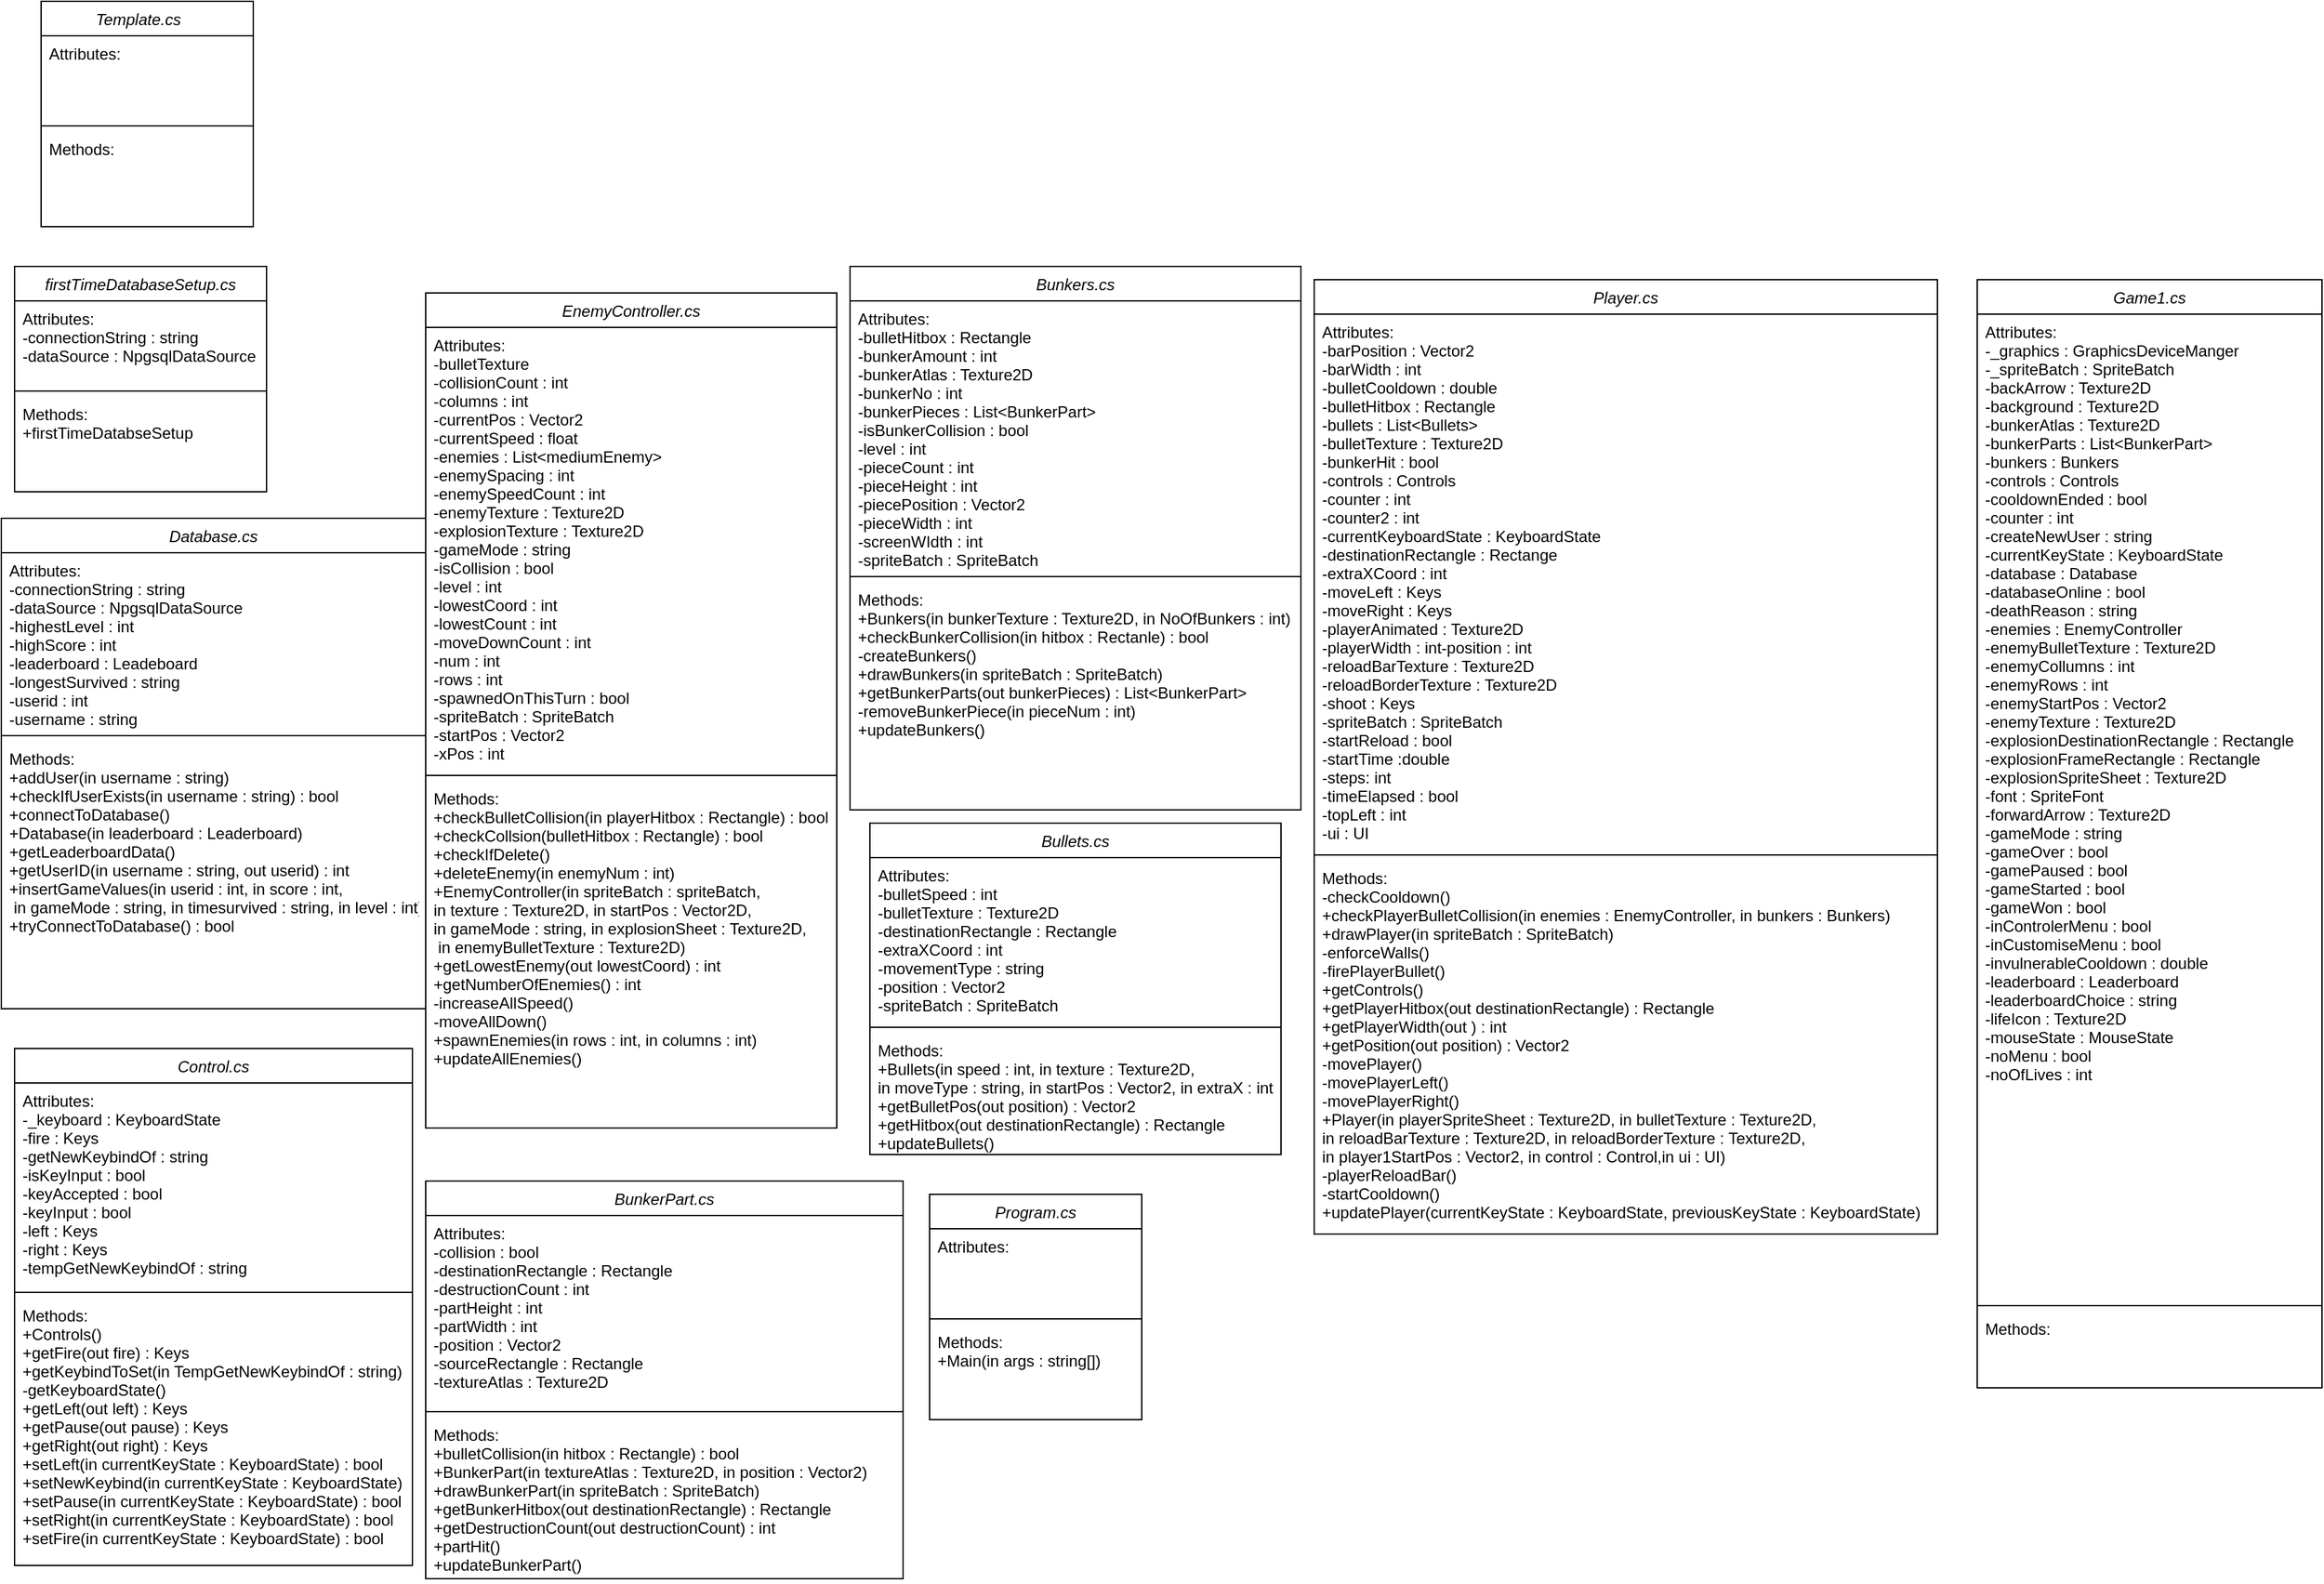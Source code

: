 <mxfile version="26.2.14">
  <diagram id="C5RBs43oDa-KdzZeNtuy" name="Page-1">
    <mxGraphModel dx="2223" dy="1588" grid="1" gridSize="10" guides="1" tooltips="1" connect="1" arrows="1" fold="1" page="1" pageScale="1" pageWidth="827" pageHeight="1169" math="0" shadow="0">
      <root>
        <mxCell id="WIyWlLk6GJQsqaUBKTNV-0" />
        <mxCell id="WIyWlLk6GJQsqaUBKTNV-1" parent="WIyWlLk6GJQsqaUBKTNV-0" />
        <mxCell id="O_Iu7wewRbFOWmEhXOTa-0" value="BunkerPart.cs" style="swimlane;fontStyle=2;align=center;verticalAlign=top;childLayout=stackLayout;horizontal=1;startSize=26;horizontalStack=0;resizeParent=1;resizeLast=0;collapsible=1;marginBottom=0;rounded=0;shadow=0;strokeWidth=1;" parent="WIyWlLk6GJQsqaUBKTNV-1" vertex="1">
          <mxGeometry x="-500" y="700" width="360" height="300" as="geometry">
            <mxRectangle x="230" y="140" width="160" height="26" as="alternateBounds" />
          </mxGeometry>
        </mxCell>
        <mxCell id="O_Iu7wewRbFOWmEhXOTa-1" value="Attributes:&#xa;-collision : bool&#xa;-destinationRectangle : Rectangle&#xa;-destructionCount : int&#xa;-partHeight : int&#xa;-partWidth : int&#xa;-position : Vector2&#xa;-sourceRectangle : Rectangle&#xa;-textureAtlas : Texture2D" style="text;align=left;verticalAlign=top;spacingLeft=4;spacingRight=4;overflow=hidden;rotatable=0;points=[[0,0.5],[1,0.5]];portConstraint=eastwest;" parent="O_Iu7wewRbFOWmEhXOTa-0" vertex="1">
          <mxGeometry y="26" width="360" height="144" as="geometry" />
        </mxCell>
        <mxCell id="O_Iu7wewRbFOWmEhXOTa-4" value="" style="line;html=1;strokeWidth=1;align=left;verticalAlign=middle;spacingTop=-1;spacingLeft=3;spacingRight=3;rotatable=0;labelPosition=right;points=[];portConstraint=eastwest;" parent="O_Iu7wewRbFOWmEhXOTa-0" vertex="1">
          <mxGeometry y="170" width="360" height="8" as="geometry" />
        </mxCell>
        <mxCell id="O_Iu7wewRbFOWmEhXOTa-5" value="Methods:&#xa;+bulletCollision(in hitbox : Rectangle) : bool&#xa;+BunkerPart(in textureAtlas : Texture2D, in position : Vector2)&#xa;+drawBunkerPart(in spriteBatch : SpriteBatch)&#xa;+getBunkerHitbox(out destinationRectangle) : Rectangle&#xa;+getDestructionCount(out destructionCount) : int&#xa;+partHit()&#xa;+updateBunkerPart()&#xa;" style="text;align=left;verticalAlign=top;spacingLeft=4;spacingRight=4;overflow=hidden;rotatable=0;points=[[0,0.5],[1,0.5]];portConstraint=eastwest;" parent="O_Iu7wewRbFOWmEhXOTa-0" vertex="1">
          <mxGeometry y="178" width="360" height="122" as="geometry" />
        </mxCell>
        <mxCell id="5pHdjBUKX7h2DvzLs-W2-0" value="Template.cs    " style="swimlane;fontStyle=2;align=center;verticalAlign=top;childLayout=stackLayout;horizontal=1;startSize=26;horizontalStack=0;resizeParent=1;resizeLast=0;collapsible=1;marginBottom=0;rounded=0;shadow=0;strokeWidth=1;" parent="WIyWlLk6GJQsqaUBKTNV-1" vertex="1">
          <mxGeometry x="-790" y="-190" width="160" height="170" as="geometry">
            <mxRectangle x="230" y="140" width="160" height="26" as="alternateBounds" />
          </mxGeometry>
        </mxCell>
        <mxCell id="5pHdjBUKX7h2DvzLs-W2-1" value="Attributes:&#xa;" style="text;align=left;verticalAlign=top;spacingLeft=4;spacingRight=4;overflow=hidden;rotatable=0;points=[[0,0.5],[1,0.5]];portConstraint=eastwest;" parent="5pHdjBUKX7h2DvzLs-W2-0" vertex="1">
          <mxGeometry y="26" width="160" height="64" as="geometry" />
        </mxCell>
        <mxCell id="5pHdjBUKX7h2DvzLs-W2-2" value="" style="line;html=1;strokeWidth=1;align=left;verticalAlign=middle;spacingTop=-1;spacingLeft=3;spacingRight=3;rotatable=0;labelPosition=right;points=[];portConstraint=eastwest;" parent="5pHdjBUKX7h2DvzLs-W2-0" vertex="1">
          <mxGeometry y="90" width="160" height="8" as="geometry" />
        </mxCell>
        <mxCell id="5pHdjBUKX7h2DvzLs-W2-3" value="Methods:" style="text;align=left;verticalAlign=top;spacingLeft=4;spacingRight=4;overflow=hidden;rotatable=0;points=[[0,0.5],[1,0.5]];portConstraint=eastwest;" parent="5pHdjBUKX7h2DvzLs-W2-0" vertex="1">
          <mxGeometry y="98" width="160" height="58" as="geometry" />
        </mxCell>
        <mxCell id="5pHdjBUKX7h2DvzLs-W2-4" value="Bunkers.cs" style="swimlane;fontStyle=2;align=center;verticalAlign=top;childLayout=stackLayout;horizontal=1;startSize=26;horizontalStack=0;resizeParent=1;resizeLast=0;collapsible=1;marginBottom=0;rounded=0;shadow=0;strokeWidth=1;" parent="WIyWlLk6GJQsqaUBKTNV-1" vertex="1">
          <mxGeometry x="-180" y="10" width="340" height="410" as="geometry">
            <mxRectangle x="230" y="140" width="160" height="26" as="alternateBounds" />
          </mxGeometry>
        </mxCell>
        <mxCell id="5pHdjBUKX7h2DvzLs-W2-5" value="Attributes:&#xa;-bulletHitbox : Rectangle&#xa;-bunkerAmount : int&#xa;-bunkerAtlas : Texture2D&#xa;-bunkerNo : int&#xa;-bunkerPieces : List&lt;BunkerPart&gt;&#xa;-isBunkerCollision : bool&#xa;-level : int&#xa;-pieceCount : int&#xa;-pieceHeight : int&#xa;-piecePosition : Vector2&#xa;-pieceWidth : int&#xa;-screenWIdth : int&#xa;-spriteBatch : SpriteBatch" style="text;align=left;verticalAlign=top;spacingLeft=4;spacingRight=4;overflow=hidden;rotatable=0;points=[[0,0.5],[1,0.5]];portConstraint=eastwest;" parent="5pHdjBUKX7h2DvzLs-W2-4" vertex="1">
          <mxGeometry y="26" width="340" height="204" as="geometry" />
        </mxCell>
        <mxCell id="5pHdjBUKX7h2DvzLs-W2-6" value="" style="line;html=1;strokeWidth=1;align=left;verticalAlign=middle;spacingTop=-1;spacingLeft=3;spacingRight=3;rotatable=0;labelPosition=right;points=[];portConstraint=eastwest;" parent="5pHdjBUKX7h2DvzLs-W2-4" vertex="1">
          <mxGeometry y="230" width="340" height="8" as="geometry" />
        </mxCell>
        <mxCell id="5pHdjBUKX7h2DvzLs-W2-7" value="Methods:&#xa;+Bunkers(in bunkerTexture : Texture2D, in NoOfBunkers : int)&#xa;+checkBunkerCollision(in hitbox : Rectanle) : bool&#xa;-createBunkers()&#xa;+drawBunkers(in spriteBatch : SpriteBatch)&#xa;+getBunkerParts(out bunkerPieces) : List&lt;BunkerPart&gt;&#xa;-removeBunkerPiece(in pieceNum : int)&#xa;+updateBunkers()" style="text;align=left;verticalAlign=top;spacingLeft=4;spacingRight=4;overflow=hidden;rotatable=0;points=[[0,0.5],[1,0.5]];portConstraint=eastwest;" parent="5pHdjBUKX7h2DvzLs-W2-4" vertex="1">
          <mxGeometry y="238" width="340" height="172" as="geometry" />
        </mxCell>
        <mxCell id="puJlVjGl2N-9wqyJ1BMS-0" value="Program.cs" style="swimlane;fontStyle=2;align=center;verticalAlign=top;childLayout=stackLayout;horizontal=1;startSize=26;horizontalStack=0;resizeParent=1;resizeLast=0;collapsible=1;marginBottom=0;rounded=0;shadow=0;strokeWidth=1;" parent="WIyWlLk6GJQsqaUBKTNV-1" vertex="1">
          <mxGeometry x="-120" y="710" width="160" height="170" as="geometry">
            <mxRectangle x="230" y="140" width="160" height="26" as="alternateBounds" />
          </mxGeometry>
        </mxCell>
        <mxCell id="puJlVjGl2N-9wqyJ1BMS-1" value="Attributes:&#xa;" style="text;align=left;verticalAlign=top;spacingLeft=4;spacingRight=4;overflow=hidden;rotatable=0;points=[[0,0.5],[1,0.5]];portConstraint=eastwest;" parent="puJlVjGl2N-9wqyJ1BMS-0" vertex="1">
          <mxGeometry y="26" width="160" height="64" as="geometry" />
        </mxCell>
        <mxCell id="puJlVjGl2N-9wqyJ1BMS-2" value="" style="line;html=1;strokeWidth=1;align=left;verticalAlign=middle;spacingTop=-1;spacingLeft=3;spacingRight=3;rotatable=0;labelPosition=right;points=[];portConstraint=eastwest;" parent="puJlVjGl2N-9wqyJ1BMS-0" vertex="1">
          <mxGeometry y="90" width="160" height="8" as="geometry" />
        </mxCell>
        <mxCell id="puJlVjGl2N-9wqyJ1BMS-3" value="Methods:&#xa;+Main(in args : string[])" style="text;align=left;verticalAlign=top;spacingLeft=4;spacingRight=4;overflow=hidden;rotatable=0;points=[[0,0.5],[1,0.5]];portConstraint=eastwest;" parent="puJlVjGl2N-9wqyJ1BMS-0" vertex="1">
          <mxGeometry y="98" width="160" height="58" as="geometry" />
        </mxCell>
        <mxCell id="puJlVjGl2N-9wqyJ1BMS-4" value="firstTimeDatabaseSetup.cs" style="swimlane;fontStyle=2;align=center;verticalAlign=top;childLayout=stackLayout;horizontal=1;startSize=26;horizontalStack=0;resizeParent=1;resizeLast=0;collapsible=1;marginBottom=0;rounded=0;shadow=0;strokeWidth=1;" parent="WIyWlLk6GJQsqaUBKTNV-1" vertex="1">
          <mxGeometry x="-810" y="10" width="190" height="170" as="geometry">
            <mxRectangle x="230" y="140" width="160" height="26" as="alternateBounds" />
          </mxGeometry>
        </mxCell>
        <mxCell id="puJlVjGl2N-9wqyJ1BMS-5" value="Attributes:&#xa;-connectionString : string&#xa;-dataSource : NpgsqlDataSource" style="text;align=left;verticalAlign=top;spacingLeft=4;spacingRight=4;overflow=hidden;rotatable=0;points=[[0,0.5],[1,0.5]];portConstraint=eastwest;" parent="puJlVjGl2N-9wqyJ1BMS-4" vertex="1">
          <mxGeometry y="26" width="190" height="64" as="geometry" />
        </mxCell>
        <mxCell id="puJlVjGl2N-9wqyJ1BMS-6" value="" style="line;html=1;strokeWidth=1;align=left;verticalAlign=middle;spacingTop=-1;spacingLeft=3;spacingRight=3;rotatable=0;labelPosition=right;points=[];portConstraint=eastwest;" parent="puJlVjGl2N-9wqyJ1BMS-4" vertex="1">
          <mxGeometry y="90" width="190" height="8" as="geometry" />
        </mxCell>
        <mxCell id="puJlVjGl2N-9wqyJ1BMS-7" value="Methods:&#xa;+firstTimeDatabseSetup" style="text;align=left;verticalAlign=top;spacingLeft=4;spacingRight=4;overflow=hidden;rotatable=0;points=[[0,0.5],[1,0.5]];portConstraint=eastwest;" parent="puJlVjGl2N-9wqyJ1BMS-4" vertex="1">
          <mxGeometry y="98" width="190" height="58" as="geometry" />
        </mxCell>
        <mxCell id="puJlVjGl2N-9wqyJ1BMS-8" value="Database.cs" style="swimlane;fontStyle=2;align=center;verticalAlign=top;childLayout=stackLayout;horizontal=1;startSize=26;horizontalStack=0;resizeParent=1;resizeLast=0;collapsible=1;marginBottom=0;rounded=0;shadow=0;strokeWidth=1;" parent="WIyWlLk6GJQsqaUBKTNV-1" vertex="1">
          <mxGeometry x="-820" y="200" width="320" height="370" as="geometry">
            <mxRectangle x="230" y="140" width="160" height="26" as="alternateBounds" />
          </mxGeometry>
        </mxCell>
        <mxCell id="puJlVjGl2N-9wqyJ1BMS-9" value="Attributes:&#xa;-connectionString : string&#xa;-dataSource : NpgsqlDataSource&#xa;-highestLevel : int&#xa;-highScore : int&#xa;-leaderboard : Leadeboard&#xa;-longestSurvived : string&#xa;-userid : int&#xa;-username : string" style="text;align=left;verticalAlign=top;spacingLeft=4;spacingRight=4;overflow=hidden;rotatable=0;points=[[0,0.5],[1,0.5]];portConstraint=eastwest;" parent="puJlVjGl2N-9wqyJ1BMS-8" vertex="1">
          <mxGeometry y="26" width="320" height="134" as="geometry" />
        </mxCell>
        <mxCell id="puJlVjGl2N-9wqyJ1BMS-10" value="" style="line;html=1;strokeWidth=1;align=left;verticalAlign=middle;spacingTop=-1;spacingLeft=3;spacingRight=3;rotatable=0;labelPosition=right;points=[];portConstraint=eastwest;" parent="puJlVjGl2N-9wqyJ1BMS-8" vertex="1">
          <mxGeometry y="160" width="320" height="8" as="geometry" />
        </mxCell>
        <mxCell id="puJlVjGl2N-9wqyJ1BMS-11" value="Methods:&#xa;+addUser(in username : string)&#xa;+checkIfUserExists(in username : string) : bool&#xa;+connectToDatabase()&#xa;+Database(in leaderboard : Leaderboard)&#xa;+getLeaderboardData()&#xa;+getUserID(in username : string, out userid) : int&#xa;+insertGameValues(in userid : int, in score : int,&#xa; in gameMode : string, in timesurvived : string, in level : int)&#xa;+tryConnectToDatabase() : bool" style="text;align=left;verticalAlign=top;spacingLeft=4;spacingRight=4;overflow=hidden;rotatable=0;points=[[0,0.5],[1,0.5]];portConstraint=eastwest;" parent="puJlVjGl2N-9wqyJ1BMS-8" vertex="1">
          <mxGeometry y="168" width="320" height="202" as="geometry" />
        </mxCell>
        <mxCell id="puJlVjGl2N-9wqyJ1BMS-13" value="Player.cs" style="swimlane;fontStyle=2;align=center;verticalAlign=top;childLayout=stackLayout;horizontal=1;startSize=26;horizontalStack=0;resizeParent=1;resizeLast=0;collapsible=1;marginBottom=0;rounded=0;shadow=0;strokeWidth=1;" parent="WIyWlLk6GJQsqaUBKTNV-1" vertex="1">
          <mxGeometry x="170" y="20" width="470" height="720" as="geometry">
            <mxRectangle x="230" y="140" width="160" height="26" as="alternateBounds" />
          </mxGeometry>
        </mxCell>
        <mxCell id="puJlVjGl2N-9wqyJ1BMS-14" value="Attributes:&#xa;-barPosition : Vector2&#xa;-barWidth : int&#xa;-bulletCooldown : double&#xa;-bulletHitbox : Rectangle&#xa;-bullets : List&lt;Bullets&gt;&#xa;-bulletTexture : Texture2D&#xa;-bunkerHit : bool&#xa;-controls : Controls&#xa;-counter : int&#xa;-counter2 : int&#xa;-currentKeyboardState : KeyboardState&#xa;-destinationRectangle : Rectange&#xa;-extraXCoord : int&#xa;-moveLeft : Keys&#xa;-moveRight : Keys&#xa;-playerAnimated : Texture2D&#xa;-playerWidth : int-position : int&#xa;-reloadBarTexture : Texture2D&#xa;-reloadBorderTexture : Texture2D&#xa;-shoot : Keys&#xa;-spriteBatch : SpriteBatch&#xa;-startReload : bool&#xa;-startTime :double&#xa;-steps: int&#xa;-timeElapsed : bool&#xa;-topLeft : int&#xa;-ui : UI" style="text;align=left;verticalAlign=top;spacingLeft=4;spacingRight=4;overflow=hidden;rotatable=0;points=[[0,0.5],[1,0.5]];portConstraint=eastwest;" parent="puJlVjGl2N-9wqyJ1BMS-13" vertex="1">
          <mxGeometry y="26" width="470" height="404" as="geometry" />
        </mxCell>
        <mxCell id="puJlVjGl2N-9wqyJ1BMS-15" value="" style="line;html=1;strokeWidth=1;align=left;verticalAlign=middle;spacingTop=-1;spacingLeft=3;spacingRight=3;rotatable=0;labelPosition=right;points=[];portConstraint=eastwest;" parent="puJlVjGl2N-9wqyJ1BMS-13" vertex="1">
          <mxGeometry y="430" width="470" height="8" as="geometry" />
        </mxCell>
        <mxCell id="puJlVjGl2N-9wqyJ1BMS-16" value="Methods:&#xa;-checkCooldown()&#xa;+checkPlayerBulletCollision(in enemies : EnemyController, in bunkers : Bunkers)&#xa;+drawPlayer(in spriteBatch : SpriteBatch)&#xa;-enforceWalls()&#xa;-firePlayerBullet()&#xa;+getControls()&#xa;+getPlayerHitbox(out destinationRectangle) : Rectangle&#xa;+getPlayerWidth(out ) : int&#xa;+getPosition(out position) : Vector2&#xa;-movePlayer()&#xa;-movePlayerLeft()&#xa;-movePlayerRight()&#xa;+Player(in playerSpriteSheet : Texture2D, in bulletTexture : Texture2D, &#xa;in reloadBarTexture : Texture2D, in reloadBorderTexture : Texture2D,&#xa;in player1StartPos : Vector2, in control : Control,in ui : UI)&#xa;-playerReloadBar()&#xa;-startCooldown()&#xa;+updatePlayer(currentKeyState : KeyboardState, previousKeyState : KeyboardState)" style="text;align=left;verticalAlign=top;spacingLeft=4;spacingRight=4;overflow=hidden;rotatable=0;points=[[0,0.5],[1,0.5]];portConstraint=eastwest;" parent="puJlVjGl2N-9wqyJ1BMS-13" vertex="1">
          <mxGeometry y="438" width="470" height="282" as="geometry" />
        </mxCell>
        <mxCell id="puJlVjGl2N-9wqyJ1BMS-17" value="Control.cs" style="swimlane;fontStyle=2;align=center;verticalAlign=top;childLayout=stackLayout;horizontal=1;startSize=26;horizontalStack=0;resizeParent=1;resizeLast=0;collapsible=1;marginBottom=0;rounded=0;shadow=0;strokeWidth=1;" parent="WIyWlLk6GJQsqaUBKTNV-1" vertex="1">
          <mxGeometry x="-810" y="600" width="300" height="390" as="geometry">
            <mxRectangle x="230" y="140" width="160" height="26" as="alternateBounds" />
          </mxGeometry>
        </mxCell>
        <mxCell id="puJlVjGl2N-9wqyJ1BMS-18" value="Attributes:&#xa;-_keyboard : KeyboardState&#xa;-fire : Keys&#xa;-getNewKeybindOf : string&#xa;-isKeyInput : bool&#xa;-keyAccepted : bool&#xa;-keyInput : bool&#xa;-left : Keys&#xa;-right : Keys&#xa;-tempGetNewKeybindOf : string" style="text;align=left;verticalAlign=top;spacingLeft=4;spacingRight=4;overflow=hidden;rotatable=0;points=[[0,0.5],[1,0.5]];portConstraint=eastwest;" parent="puJlVjGl2N-9wqyJ1BMS-17" vertex="1">
          <mxGeometry y="26" width="300" height="154" as="geometry" />
        </mxCell>
        <mxCell id="puJlVjGl2N-9wqyJ1BMS-19" value="" style="line;html=1;strokeWidth=1;align=left;verticalAlign=middle;spacingTop=-1;spacingLeft=3;spacingRight=3;rotatable=0;labelPosition=right;points=[];portConstraint=eastwest;" parent="puJlVjGl2N-9wqyJ1BMS-17" vertex="1">
          <mxGeometry y="180" width="300" height="8" as="geometry" />
        </mxCell>
        <mxCell id="puJlVjGl2N-9wqyJ1BMS-20" value="Methods:&#xa;+Controls()&#xa;+getFire(out fire) : Keys&#xa;+getKeybindToSet(in TempGetNewKeybindOf : string)&#xa;-getKeyboardState()&#xa;+getLeft(out left) : Keys&#xa;+getPause(out pause) : Keys&#xa;+getRight(out right) : Keys&#xa;+setLeft(in currentKeyState : KeyboardState) : bool&#xa;+setNewKeybind(in currentKeyState : KeyboardState)&#xa;+setPause(in currentKeyState : KeyboardState) : bool&#xa;+setRight(in currentKeyState : KeyboardState) : bool&#xa;+setFire(in currentKeyState : KeyboardState) : bool" style="text;align=left;verticalAlign=top;spacingLeft=4;spacingRight=4;overflow=hidden;rotatable=0;points=[[0,0.5],[1,0.5]];portConstraint=eastwest;" parent="puJlVjGl2N-9wqyJ1BMS-17" vertex="1">
          <mxGeometry y="188" width="300" height="202" as="geometry" />
        </mxCell>
        <mxCell id="6Az2789tN1aCk9sbKC3_-0" value="Bullets.cs" style="swimlane;fontStyle=2;align=center;verticalAlign=top;childLayout=stackLayout;horizontal=1;startSize=26;horizontalStack=0;resizeParent=1;resizeLast=0;collapsible=1;marginBottom=0;rounded=0;shadow=0;strokeWidth=1;" vertex="1" parent="WIyWlLk6GJQsqaUBKTNV-1">
          <mxGeometry x="-165" y="430" width="310" height="250" as="geometry">
            <mxRectangle x="230" y="140" width="160" height="26" as="alternateBounds" />
          </mxGeometry>
        </mxCell>
        <mxCell id="6Az2789tN1aCk9sbKC3_-1" value="Attributes:&#xa;-bulletSpeed : int&#xa;-bulletTexture : Texture2D&#xa;-destinationRectangle : Rectangle&#xa;-extraXCoord : int&#xa;-movementType : string&#xa;-position : Vector2&#xa;-spriteBatch : SpriteBatch" style="text;align=left;verticalAlign=top;spacingLeft=4;spacingRight=4;overflow=hidden;rotatable=0;points=[[0,0.5],[1,0.5]];portConstraint=eastwest;" vertex="1" parent="6Az2789tN1aCk9sbKC3_-0">
          <mxGeometry y="26" width="310" height="124" as="geometry" />
        </mxCell>
        <mxCell id="6Az2789tN1aCk9sbKC3_-2" value="" style="line;html=1;strokeWidth=1;align=left;verticalAlign=middle;spacingTop=-1;spacingLeft=3;spacingRight=3;rotatable=0;labelPosition=right;points=[];portConstraint=eastwest;" vertex="1" parent="6Az2789tN1aCk9sbKC3_-0">
          <mxGeometry y="150" width="310" height="8" as="geometry" />
        </mxCell>
        <mxCell id="6Az2789tN1aCk9sbKC3_-3" value="Methods:&#xa;+Bullets(in speed : int, in texture : Texture2D, &#xa;in moveType : string, in startPos : Vector2, in extraX : int&#xa;+getBulletPos(out position) : Vector2&#xa;+getHitbox(out destinationRectangle) : Rectangle&#xa;+updateBullets()" style="text;align=left;verticalAlign=top;spacingLeft=4;spacingRight=4;overflow=hidden;rotatable=0;points=[[0,0.5],[1,0.5]];portConstraint=eastwest;" vertex="1" parent="6Az2789tN1aCk9sbKC3_-0">
          <mxGeometry y="158" width="310" height="92" as="geometry" />
        </mxCell>
        <mxCell id="6Az2789tN1aCk9sbKC3_-4" value="EnemyController.cs" style="swimlane;fontStyle=2;align=center;verticalAlign=top;childLayout=stackLayout;horizontal=1;startSize=26;horizontalStack=0;resizeParent=1;resizeLast=0;collapsible=1;marginBottom=0;rounded=0;shadow=0;strokeWidth=1;" vertex="1" parent="WIyWlLk6GJQsqaUBKTNV-1">
          <mxGeometry x="-500" y="30" width="310" height="630" as="geometry">
            <mxRectangle x="230" y="140" width="160" height="26" as="alternateBounds" />
          </mxGeometry>
        </mxCell>
        <mxCell id="6Az2789tN1aCk9sbKC3_-5" value="Attributes:&#xa;-bulletTexture&#xa;-collisionCount : int&#xa;-columns : int&#xa;-currentPos : Vector2&#xa;-currentSpeed : float&#xa;-enemies : List&lt;mediumEnemy&gt;&#xa;-enemySpacing : int&#xa;-enemySpeedCount : int&#xa;-enemyTexture : Texture2D&#xa;-explosionTexture : Texture2D&#xa;-gameMode : string&#xa;-isCollision : bool&#xa;-level : int&#xa;-lowestCoord : int&#xa;-lowestCount : int&#xa;-moveDownCount : int&#xa;-num : int&#xa;-rows : int&#xa;-spawnedOnThisTurn : bool&#xa;-spriteBatch : SpriteBatch&#xa;-startPos : Vector2&#xa;-xPos : int" style="text;align=left;verticalAlign=top;spacingLeft=4;spacingRight=4;overflow=hidden;rotatable=0;points=[[0,0.5],[1,0.5]];portConstraint=eastwest;" vertex="1" parent="6Az2789tN1aCk9sbKC3_-4">
          <mxGeometry y="26" width="310" height="334" as="geometry" />
        </mxCell>
        <mxCell id="6Az2789tN1aCk9sbKC3_-6" value="" style="line;html=1;strokeWidth=1;align=left;verticalAlign=middle;spacingTop=-1;spacingLeft=3;spacingRight=3;rotatable=0;labelPosition=right;points=[];portConstraint=eastwest;" vertex="1" parent="6Az2789tN1aCk9sbKC3_-4">
          <mxGeometry y="360" width="310" height="8" as="geometry" />
        </mxCell>
        <mxCell id="6Az2789tN1aCk9sbKC3_-7" value="Methods:&#xa;+checkBulletCollision(in playerHitbox : Rectangle) : bool&#xa;+checkCollsion(bulletHitbox : Rectangle) : bool&#xa;+checkIfDelete()&#xa;+deleteEnemy(in enemyNum : int)&#xa;+EnemyController(in spriteBatch : spriteBatch, &#xa;in texture : Texture2D, in startPos : Vector2D, &#xa;in gameMode : string, in explosionSheet : Texture2D,&#xa; in enemyBulletTexture : Texture2D)&#xa;+getLowestEnemy(out lowestCoord) : int&#xa;+getNumberOfEnemies() : int&#xa;-increaseAllSpeed()&#xa;-moveAllDown()&#xa;+spawnEnemies(in rows : int, in columns : int)&#xa;+updateAllEnemies()" style="text;align=left;verticalAlign=top;spacingLeft=4;spacingRight=4;overflow=hidden;rotatable=0;points=[[0,0.5],[1,0.5]];portConstraint=eastwest;" vertex="1" parent="6Az2789tN1aCk9sbKC3_-4">
          <mxGeometry y="368" width="310" height="262" as="geometry" />
        </mxCell>
        <mxCell id="6Az2789tN1aCk9sbKC3_-8" value="Game1.cs" style="swimlane;fontStyle=2;align=center;verticalAlign=top;childLayout=stackLayout;horizontal=1;startSize=26;horizontalStack=0;resizeParent=1;resizeLast=0;collapsible=1;marginBottom=0;rounded=0;shadow=0;strokeWidth=1;" vertex="1" parent="WIyWlLk6GJQsqaUBKTNV-1">
          <mxGeometry x="670" y="20" width="260" height="836" as="geometry">
            <mxRectangle x="230" y="140" width="160" height="26" as="alternateBounds" />
          </mxGeometry>
        </mxCell>
        <mxCell id="6Az2789tN1aCk9sbKC3_-9" value="Attributes:&#xa;-_graphics : GraphicsDeviceManger&#xa;-_spriteBatch : SpriteBatch&#xa;-backArrow : Texture2D&#xa;-background : Texture2D&#xa;-bunkerAtlas : Texture2D&#xa;-bunkerParts : List&lt;BunkerPart&gt;&#xa;-bunkers : Bunkers&#xa;-controls : Controls&#xa;-cooldownEnded : bool&#xa;-counter : int&#xa;-createNewUser : string&#xa;-currentKeyState : KeyboardState&#xa;-database : Database&#xa;-databaseOnline : bool&#xa;-deathReason : string&#xa;-enemies : EnemyController&#xa;-enemyBulletTexture : Texture2D&#xa;-enemyCollumns : int&#xa;-enemyRows : int&#xa;-enemyStartPos : Vector2&#xa;-enemyTexture : Texture2D&#xa;-explosionDestinationRectangle : Rectangle&#xa;-explosionFrameRectangle : Rectangle&#xa;-explosionSpriteSheet : Texture2D&#xa;-font : SpriteFont&#xa;-forwardArrow : Texture2D&#xa;-gameMode : string&#xa;-gameOver : bool&#xa;-gamePaused : bool&#xa;-gameStarted : bool&#xa;-gameWon : bool&#xa;-inControlerMenu : bool&#xa;-inCustomiseMenu : bool&#xa;-invulnerableCooldown : double&#xa;-leaderboard : Leaderboard&#xa;-leaderboardChoice : string&#xa;-lifeIcon : Texture2D&#xa;-mouseState : MouseState&#xa;-noMenu : bool&#xa;-noOfLives : int&#xa;" style="text;align=left;verticalAlign=top;spacingLeft=4;spacingRight=4;overflow=hidden;rotatable=0;points=[[0,0.5],[1,0.5]];portConstraint=eastwest;" vertex="1" parent="6Az2789tN1aCk9sbKC3_-8">
          <mxGeometry y="26" width="260" height="744" as="geometry" />
        </mxCell>
        <mxCell id="6Az2789tN1aCk9sbKC3_-10" value="" style="line;html=1;strokeWidth=1;align=left;verticalAlign=middle;spacingTop=-1;spacingLeft=3;spacingRight=3;rotatable=0;labelPosition=right;points=[];portConstraint=eastwest;" vertex="1" parent="6Az2789tN1aCk9sbKC3_-8">
          <mxGeometry y="770" width="260" height="8" as="geometry" />
        </mxCell>
        <mxCell id="6Az2789tN1aCk9sbKC3_-11" value="Methods:" style="text;align=left;verticalAlign=top;spacingLeft=4;spacingRight=4;overflow=hidden;rotatable=0;points=[[0,0.5],[1,0.5]];portConstraint=eastwest;" vertex="1" parent="6Az2789tN1aCk9sbKC3_-8">
          <mxGeometry y="778" width="260" height="58" as="geometry" />
        </mxCell>
      </root>
    </mxGraphModel>
  </diagram>
</mxfile>
